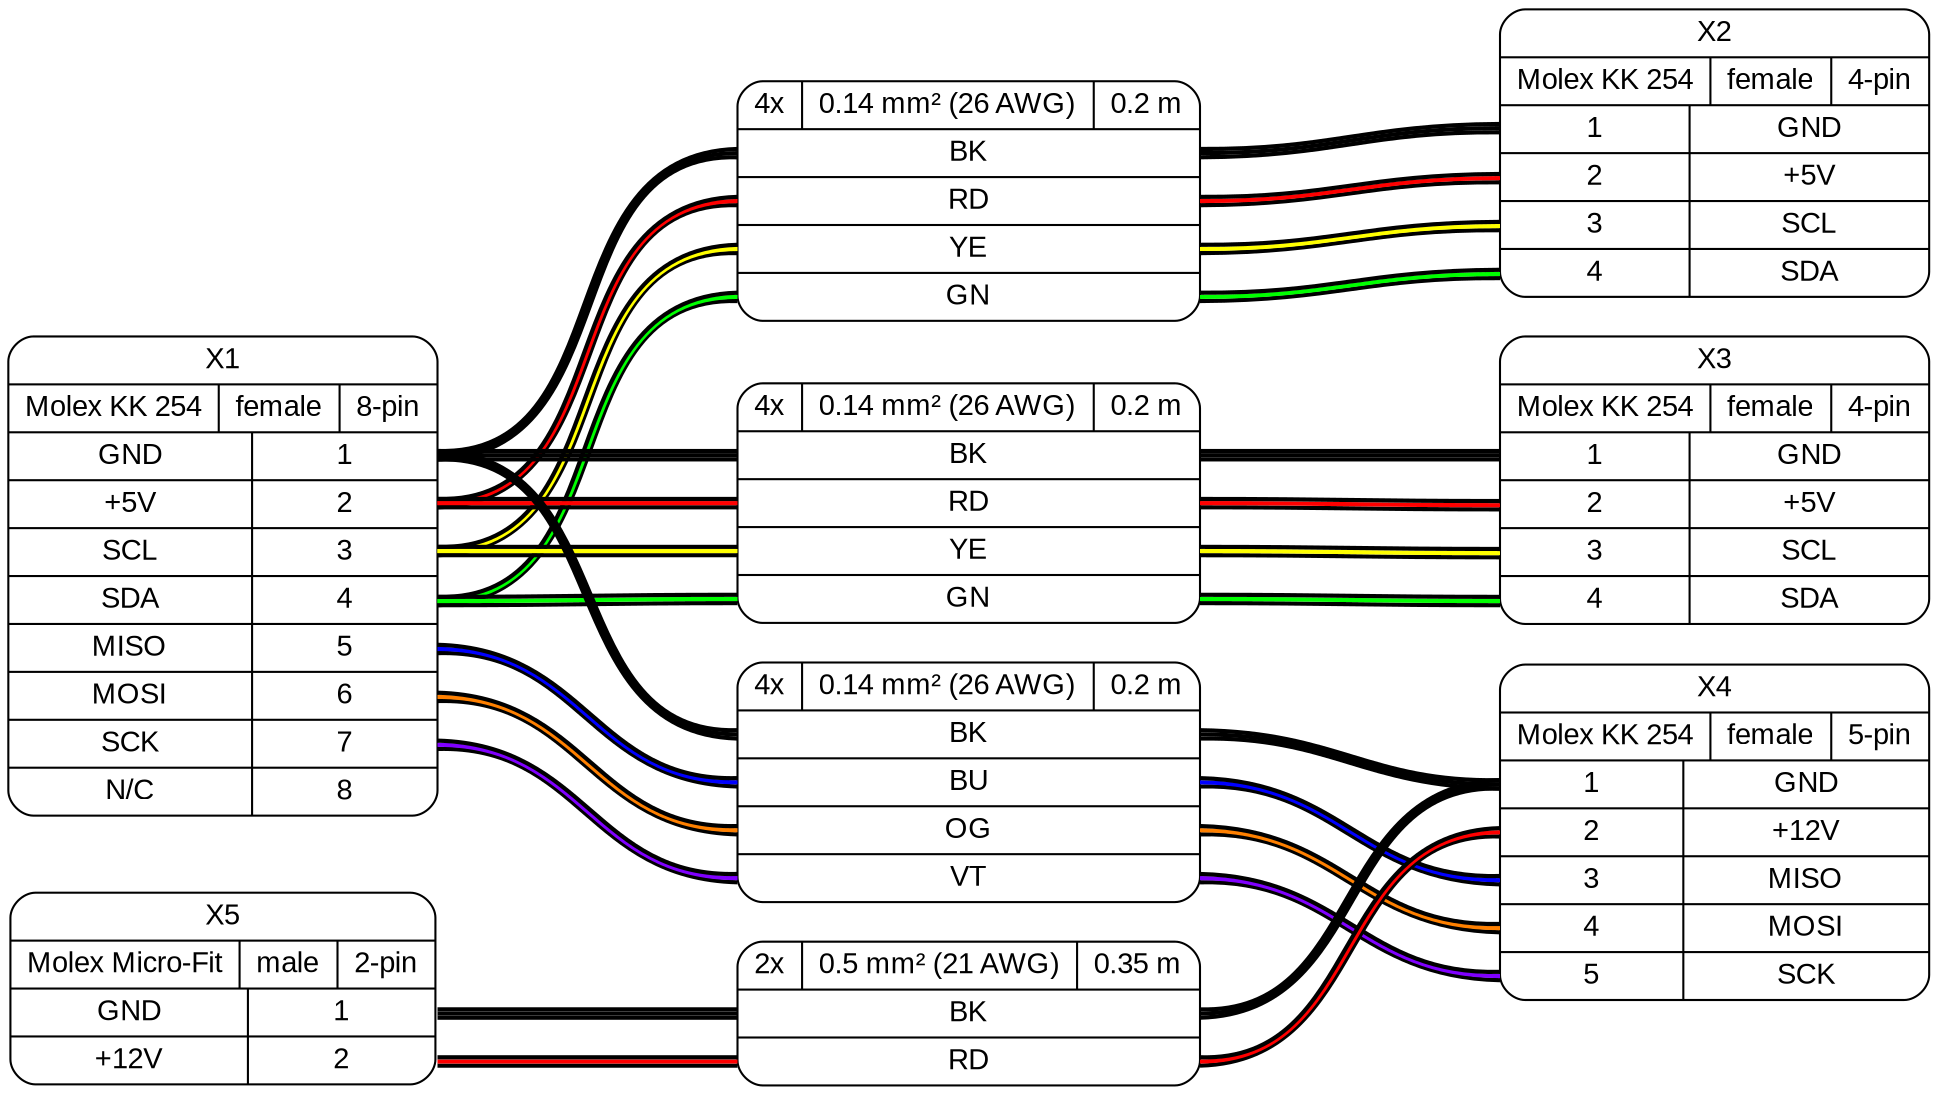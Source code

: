 graph {
	graph [bgcolor=transparent fontname=arial rankdir=LR ranksep=2]
	node [fillcolor=white fontname=arial shape=record style="rounded,filled"]
	edge [fontname=arial style=bold]
	X1 [label="X1|{Molex KK 254|female|8-pin}|{{GND|+5V|SCL|SDA|MISO|MOSI|SCK|N/C}|{<p1>1|<p2>2|<p3>3|<p4>4|<p5>5|<p6>6|<p7>7|<p8>8}}"]
	X2 [label="X2|{Molex KK 254|female|4-pin}|{{<p1>1|<p2>2|<p3>3|<p4>4}|{GND|+5V|SCL|SDA}}"]
	X3 [label="X3|{Molex KK 254|female|4-pin}|{{<p1>1|<p2>2|<p3>3|<p4>4}|{GND|+5V|SCL|SDA}}"]
	X4 [label="X4|{Molex KK 254|female|5-pin}|{{<p1>1|<p2>2|<p3>3|<p4>4|<p5>5}|{GND|+12V|MISO|MOSI|SCK}}"]
	X5 [label="X5|{Molex Micro-Fit|male|2-pin}|{{GND|+12V}|{<p1>1|<p2>2}}"]
	W1 [label="{4x|0.14 mm² (26 AWG)|0.2 m}|{{<w1>BK|<w2>RD|<w3>YE|<w4>GN}}"]
	edge [color="#000000:#000000:#000000"]
	X1:p1 -- W1:w1
	W1:w1 -- X2:p1
	edge [color="#000000:#ff0000:#000000"]
	X1:p2 -- W1:w2
	W1:w2 -- X2:p2
	edge [color="#000000:#ffff00:#000000"]
	X1:p3 -- W1:w3
	W1:w3 -- X2:p3
	edge [color="#000000:#00ff00:#000000"]
	X1:p4 -- W1:w4
	W1:w4 -- X2:p4
	W2 [label="{4x|0.14 mm² (26 AWG)|0.2 m}|{{<w1>BK|<w2>RD|<w3>YE|<w4>GN}}"]
	edge [color="#000000:#000000:#000000"]
	X1:p1 -- W2:w1
	W2:w1 -- X3:p1
	edge [color="#000000:#ff0000:#000000"]
	X1:p2 -- W2:w2
	W2:w2 -- X3:p2
	edge [color="#000000:#ffff00:#000000"]
	X1:p3 -- W2:w3
	W2:w3 -- X3:p3
	edge [color="#000000:#00ff00:#000000"]
	X1:p4 -- W2:w4
	W2:w4 -- X3:p4
	W3 [label="{4x|0.14 mm² (26 AWG)|0.2 m}|{{<w1>BK|<w2>BU|<w3>OG|<w4>VT}}"]
	edge [color="#000000:#000000:#000000"]
	X1:p1 -- W3:w1
	W3:w1 -- X4:p1
	edge [color="#000000:#0000ff:#000000"]
	X1:p5 -- W3:w2
	W3:w2 -- X4:p3
	edge [color="#000000:#ff8000:#000000"]
	X1:p6 -- W3:w3
	W3:w3 -- X4:p4
	edge [color="#000000:#8000ff:#000000"]
	X1:p7 -- W3:w4
	W3:w4 -- X4:p5
	W4 [label="{2x|0.5 mm² (21 AWG)|0.35 m}|{{<w1>BK|<w2>RD}}"]
	edge [color="#000000:#000000:#000000"]
	X5:p1 -- W4:w1
	W4:w1 -- X4:p1
	edge [color="#000000:#ff0000:#000000"]
	X5:p2 -- W4:w2
	W4:w2 -- X4:p2
}
